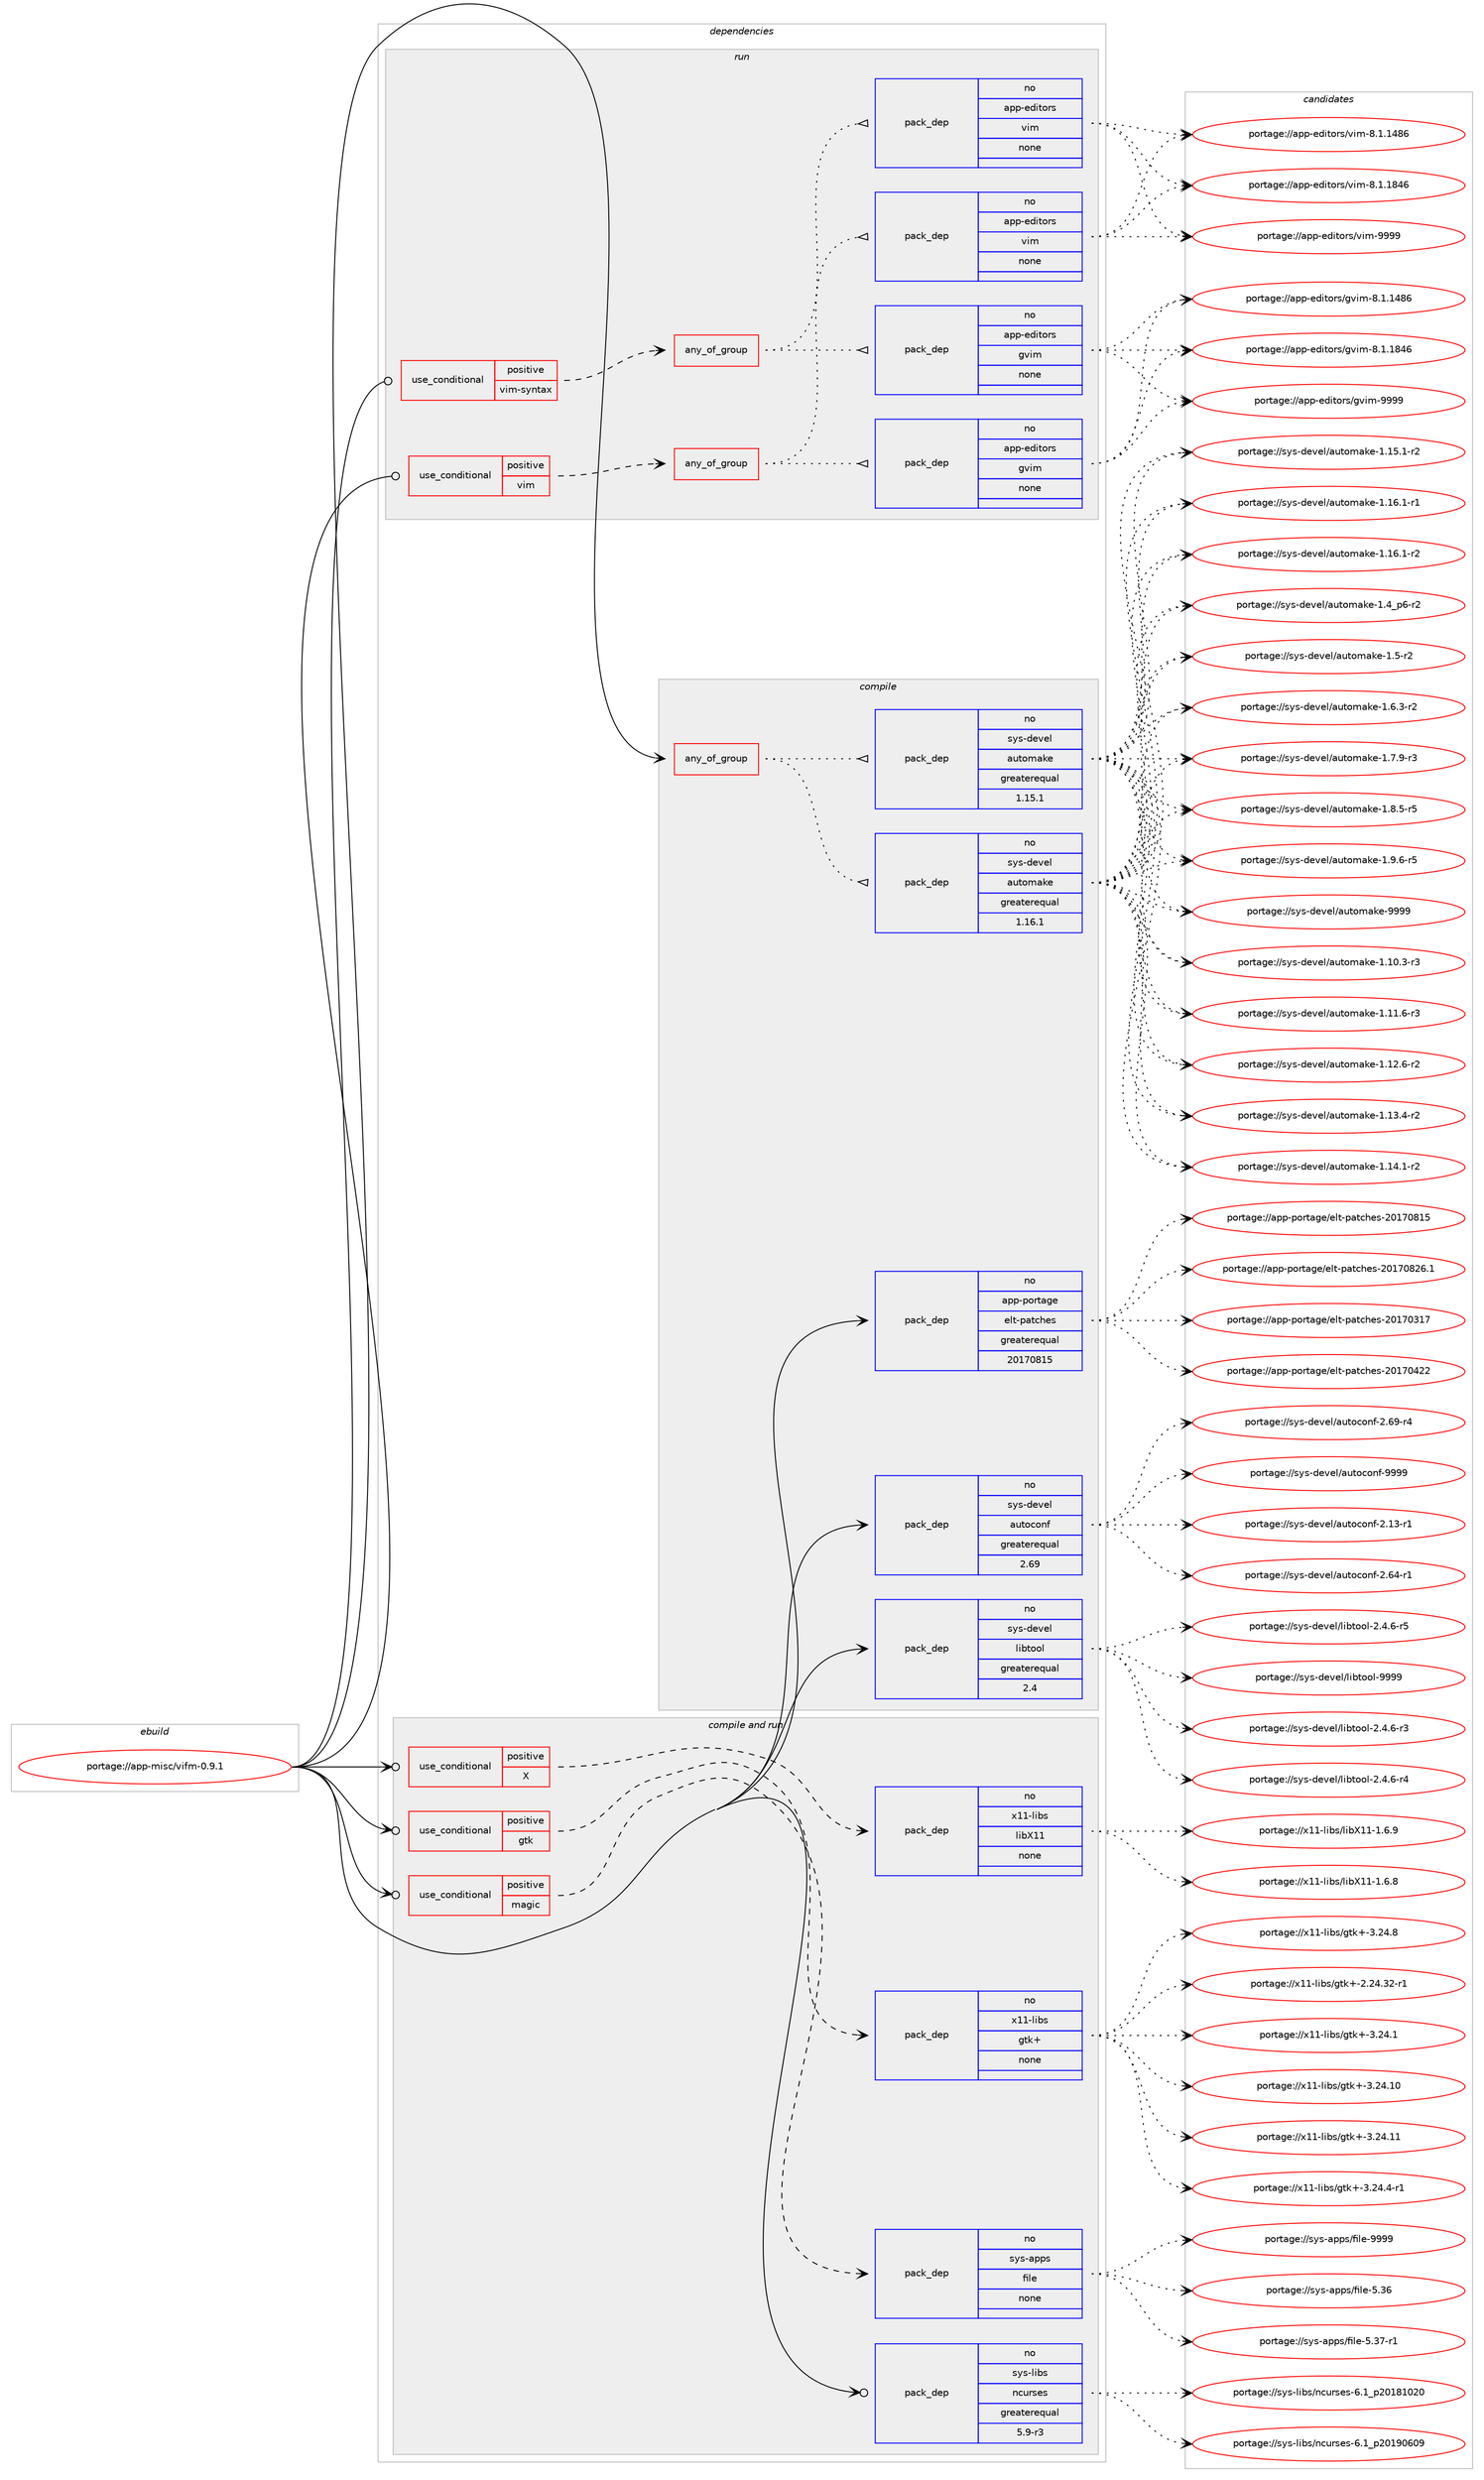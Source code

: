 digraph prolog {

# *************
# Graph options
# *************

newrank=true;
concentrate=true;
compound=true;
graph [rankdir=LR,fontname=Helvetica,fontsize=10,ranksep=1.5];#, ranksep=2.5, nodesep=0.2];
edge  [arrowhead=vee];
node  [fontname=Helvetica,fontsize=10];

# **********
# The ebuild
# **********

subgraph cluster_leftcol {
color=gray;
rank=same;
label=<<i>ebuild</i>>;
id [label="portage://app-misc/vifm-0.9.1", color=red, width=4, href="../app-misc/vifm-0.9.1.svg"];
}

# ****************
# The dependencies
# ****************

subgraph cluster_midcol {
color=gray;
label=<<i>dependencies</i>>;
subgraph cluster_compile {
fillcolor="#eeeeee";
style=filled;
label=<<i>compile</i>>;
subgraph any593 {
dependency36497 [label=<<TABLE BORDER="0" CELLBORDER="1" CELLSPACING="0" CELLPADDING="4"><TR><TD CELLPADDING="10">any_of_group</TD></TR></TABLE>>, shape=none, color=red];subgraph pack26763 {
dependency36498 [label=<<TABLE BORDER="0" CELLBORDER="1" CELLSPACING="0" CELLPADDING="4" WIDTH="220"><TR><TD ROWSPAN="6" CELLPADDING="30">pack_dep</TD></TR><TR><TD WIDTH="110">no</TD></TR><TR><TD>sys-devel</TD></TR><TR><TD>automake</TD></TR><TR><TD>greaterequal</TD></TR><TR><TD>1.16.1</TD></TR></TABLE>>, shape=none, color=blue];
}
dependency36497:e -> dependency36498:w [weight=20,style="dotted",arrowhead="oinv"];
subgraph pack26764 {
dependency36499 [label=<<TABLE BORDER="0" CELLBORDER="1" CELLSPACING="0" CELLPADDING="4" WIDTH="220"><TR><TD ROWSPAN="6" CELLPADDING="30">pack_dep</TD></TR><TR><TD WIDTH="110">no</TD></TR><TR><TD>sys-devel</TD></TR><TR><TD>automake</TD></TR><TR><TD>greaterequal</TD></TR><TR><TD>1.15.1</TD></TR></TABLE>>, shape=none, color=blue];
}
dependency36497:e -> dependency36499:w [weight=20,style="dotted",arrowhead="oinv"];
}
id:e -> dependency36497:w [weight=20,style="solid",arrowhead="vee"];
subgraph pack26765 {
dependency36500 [label=<<TABLE BORDER="0" CELLBORDER="1" CELLSPACING="0" CELLPADDING="4" WIDTH="220"><TR><TD ROWSPAN="6" CELLPADDING="30">pack_dep</TD></TR><TR><TD WIDTH="110">no</TD></TR><TR><TD>app-portage</TD></TR><TR><TD>elt-patches</TD></TR><TR><TD>greaterequal</TD></TR><TR><TD>20170815</TD></TR></TABLE>>, shape=none, color=blue];
}
id:e -> dependency36500:w [weight=20,style="solid",arrowhead="vee"];
subgraph pack26766 {
dependency36501 [label=<<TABLE BORDER="0" CELLBORDER="1" CELLSPACING="0" CELLPADDING="4" WIDTH="220"><TR><TD ROWSPAN="6" CELLPADDING="30">pack_dep</TD></TR><TR><TD WIDTH="110">no</TD></TR><TR><TD>sys-devel</TD></TR><TR><TD>autoconf</TD></TR><TR><TD>greaterequal</TD></TR><TR><TD>2.69</TD></TR></TABLE>>, shape=none, color=blue];
}
id:e -> dependency36501:w [weight=20,style="solid",arrowhead="vee"];
subgraph pack26767 {
dependency36502 [label=<<TABLE BORDER="0" CELLBORDER="1" CELLSPACING="0" CELLPADDING="4" WIDTH="220"><TR><TD ROWSPAN="6" CELLPADDING="30">pack_dep</TD></TR><TR><TD WIDTH="110">no</TD></TR><TR><TD>sys-devel</TD></TR><TR><TD>libtool</TD></TR><TR><TD>greaterequal</TD></TR><TR><TD>2.4</TD></TR></TABLE>>, shape=none, color=blue];
}
id:e -> dependency36502:w [weight=20,style="solid",arrowhead="vee"];
}
subgraph cluster_compileandrun {
fillcolor="#eeeeee";
style=filled;
label=<<i>compile and run</i>>;
subgraph cond9125 {
dependency36503 [label=<<TABLE BORDER="0" CELLBORDER="1" CELLSPACING="0" CELLPADDING="4"><TR><TD ROWSPAN="3" CELLPADDING="10">use_conditional</TD></TR><TR><TD>positive</TD></TR><TR><TD>X</TD></TR></TABLE>>, shape=none, color=red];
subgraph pack26768 {
dependency36504 [label=<<TABLE BORDER="0" CELLBORDER="1" CELLSPACING="0" CELLPADDING="4" WIDTH="220"><TR><TD ROWSPAN="6" CELLPADDING="30">pack_dep</TD></TR><TR><TD WIDTH="110">no</TD></TR><TR><TD>x11-libs</TD></TR><TR><TD>libX11</TD></TR><TR><TD>none</TD></TR><TR><TD></TD></TR></TABLE>>, shape=none, color=blue];
}
dependency36503:e -> dependency36504:w [weight=20,style="dashed",arrowhead="vee"];
}
id:e -> dependency36503:w [weight=20,style="solid",arrowhead="odotvee"];
subgraph cond9126 {
dependency36505 [label=<<TABLE BORDER="0" CELLBORDER="1" CELLSPACING="0" CELLPADDING="4"><TR><TD ROWSPAN="3" CELLPADDING="10">use_conditional</TD></TR><TR><TD>positive</TD></TR><TR><TD>gtk</TD></TR></TABLE>>, shape=none, color=red];
subgraph pack26769 {
dependency36506 [label=<<TABLE BORDER="0" CELLBORDER="1" CELLSPACING="0" CELLPADDING="4" WIDTH="220"><TR><TD ROWSPAN="6" CELLPADDING="30">pack_dep</TD></TR><TR><TD WIDTH="110">no</TD></TR><TR><TD>x11-libs</TD></TR><TR><TD>gtk+</TD></TR><TR><TD>none</TD></TR><TR><TD></TD></TR></TABLE>>, shape=none, color=blue];
}
dependency36505:e -> dependency36506:w [weight=20,style="dashed",arrowhead="vee"];
}
id:e -> dependency36505:w [weight=20,style="solid",arrowhead="odotvee"];
subgraph cond9127 {
dependency36507 [label=<<TABLE BORDER="0" CELLBORDER="1" CELLSPACING="0" CELLPADDING="4"><TR><TD ROWSPAN="3" CELLPADDING="10">use_conditional</TD></TR><TR><TD>positive</TD></TR><TR><TD>magic</TD></TR></TABLE>>, shape=none, color=red];
subgraph pack26770 {
dependency36508 [label=<<TABLE BORDER="0" CELLBORDER="1" CELLSPACING="0" CELLPADDING="4" WIDTH="220"><TR><TD ROWSPAN="6" CELLPADDING="30">pack_dep</TD></TR><TR><TD WIDTH="110">no</TD></TR><TR><TD>sys-apps</TD></TR><TR><TD>file</TD></TR><TR><TD>none</TD></TR><TR><TD></TD></TR></TABLE>>, shape=none, color=blue];
}
dependency36507:e -> dependency36508:w [weight=20,style="dashed",arrowhead="vee"];
}
id:e -> dependency36507:w [weight=20,style="solid",arrowhead="odotvee"];
subgraph pack26771 {
dependency36509 [label=<<TABLE BORDER="0" CELLBORDER="1" CELLSPACING="0" CELLPADDING="4" WIDTH="220"><TR><TD ROWSPAN="6" CELLPADDING="30">pack_dep</TD></TR><TR><TD WIDTH="110">no</TD></TR><TR><TD>sys-libs</TD></TR><TR><TD>ncurses</TD></TR><TR><TD>greaterequal</TD></TR><TR><TD>5.9-r3</TD></TR></TABLE>>, shape=none, color=blue];
}
id:e -> dependency36509:w [weight=20,style="solid",arrowhead="odotvee"];
}
subgraph cluster_run {
fillcolor="#eeeeee";
style=filled;
label=<<i>run</i>>;
subgraph cond9128 {
dependency36510 [label=<<TABLE BORDER="0" CELLBORDER="1" CELLSPACING="0" CELLPADDING="4"><TR><TD ROWSPAN="3" CELLPADDING="10">use_conditional</TD></TR><TR><TD>positive</TD></TR><TR><TD>vim</TD></TR></TABLE>>, shape=none, color=red];
subgraph any594 {
dependency36511 [label=<<TABLE BORDER="0" CELLBORDER="1" CELLSPACING="0" CELLPADDING="4"><TR><TD CELLPADDING="10">any_of_group</TD></TR></TABLE>>, shape=none, color=red];subgraph pack26772 {
dependency36512 [label=<<TABLE BORDER="0" CELLBORDER="1" CELLSPACING="0" CELLPADDING="4" WIDTH="220"><TR><TD ROWSPAN="6" CELLPADDING="30">pack_dep</TD></TR><TR><TD WIDTH="110">no</TD></TR><TR><TD>app-editors</TD></TR><TR><TD>vim</TD></TR><TR><TD>none</TD></TR><TR><TD></TD></TR></TABLE>>, shape=none, color=blue];
}
dependency36511:e -> dependency36512:w [weight=20,style="dotted",arrowhead="oinv"];
subgraph pack26773 {
dependency36513 [label=<<TABLE BORDER="0" CELLBORDER="1" CELLSPACING="0" CELLPADDING="4" WIDTH="220"><TR><TD ROWSPAN="6" CELLPADDING="30">pack_dep</TD></TR><TR><TD WIDTH="110">no</TD></TR><TR><TD>app-editors</TD></TR><TR><TD>gvim</TD></TR><TR><TD>none</TD></TR><TR><TD></TD></TR></TABLE>>, shape=none, color=blue];
}
dependency36511:e -> dependency36513:w [weight=20,style="dotted",arrowhead="oinv"];
}
dependency36510:e -> dependency36511:w [weight=20,style="dashed",arrowhead="vee"];
}
id:e -> dependency36510:w [weight=20,style="solid",arrowhead="odot"];
subgraph cond9129 {
dependency36514 [label=<<TABLE BORDER="0" CELLBORDER="1" CELLSPACING="0" CELLPADDING="4"><TR><TD ROWSPAN="3" CELLPADDING="10">use_conditional</TD></TR><TR><TD>positive</TD></TR><TR><TD>vim-syntax</TD></TR></TABLE>>, shape=none, color=red];
subgraph any595 {
dependency36515 [label=<<TABLE BORDER="0" CELLBORDER="1" CELLSPACING="0" CELLPADDING="4"><TR><TD CELLPADDING="10">any_of_group</TD></TR></TABLE>>, shape=none, color=red];subgraph pack26774 {
dependency36516 [label=<<TABLE BORDER="0" CELLBORDER="1" CELLSPACING="0" CELLPADDING="4" WIDTH="220"><TR><TD ROWSPAN="6" CELLPADDING="30">pack_dep</TD></TR><TR><TD WIDTH="110">no</TD></TR><TR><TD>app-editors</TD></TR><TR><TD>vim</TD></TR><TR><TD>none</TD></TR><TR><TD></TD></TR></TABLE>>, shape=none, color=blue];
}
dependency36515:e -> dependency36516:w [weight=20,style="dotted",arrowhead="oinv"];
subgraph pack26775 {
dependency36517 [label=<<TABLE BORDER="0" CELLBORDER="1" CELLSPACING="0" CELLPADDING="4" WIDTH="220"><TR><TD ROWSPAN="6" CELLPADDING="30">pack_dep</TD></TR><TR><TD WIDTH="110">no</TD></TR><TR><TD>app-editors</TD></TR><TR><TD>gvim</TD></TR><TR><TD>none</TD></TR><TR><TD></TD></TR></TABLE>>, shape=none, color=blue];
}
dependency36515:e -> dependency36517:w [weight=20,style="dotted",arrowhead="oinv"];
}
dependency36514:e -> dependency36515:w [weight=20,style="dashed",arrowhead="vee"];
}
id:e -> dependency36514:w [weight=20,style="solid",arrowhead="odot"];
}
}

# **************
# The candidates
# **************

subgraph cluster_choices {
rank=same;
color=gray;
label=<<i>candidates</i>>;

subgraph choice26763 {
color=black;
nodesep=1;
choiceportage11512111545100101118101108479711711611110997107101454946494846514511451 [label="portage://sys-devel/automake-1.10.3-r3", color=red, width=4,href="../sys-devel/automake-1.10.3-r3.svg"];
choiceportage11512111545100101118101108479711711611110997107101454946494946544511451 [label="portage://sys-devel/automake-1.11.6-r3", color=red, width=4,href="../sys-devel/automake-1.11.6-r3.svg"];
choiceportage11512111545100101118101108479711711611110997107101454946495046544511450 [label="portage://sys-devel/automake-1.12.6-r2", color=red, width=4,href="../sys-devel/automake-1.12.6-r2.svg"];
choiceportage11512111545100101118101108479711711611110997107101454946495146524511450 [label="portage://sys-devel/automake-1.13.4-r2", color=red, width=4,href="../sys-devel/automake-1.13.4-r2.svg"];
choiceportage11512111545100101118101108479711711611110997107101454946495246494511450 [label="portage://sys-devel/automake-1.14.1-r2", color=red, width=4,href="../sys-devel/automake-1.14.1-r2.svg"];
choiceportage11512111545100101118101108479711711611110997107101454946495346494511450 [label="portage://sys-devel/automake-1.15.1-r2", color=red, width=4,href="../sys-devel/automake-1.15.1-r2.svg"];
choiceportage11512111545100101118101108479711711611110997107101454946495446494511449 [label="portage://sys-devel/automake-1.16.1-r1", color=red, width=4,href="../sys-devel/automake-1.16.1-r1.svg"];
choiceportage11512111545100101118101108479711711611110997107101454946495446494511450 [label="portage://sys-devel/automake-1.16.1-r2", color=red, width=4,href="../sys-devel/automake-1.16.1-r2.svg"];
choiceportage115121115451001011181011084797117116111109971071014549465295112544511450 [label="portage://sys-devel/automake-1.4_p6-r2", color=red, width=4,href="../sys-devel/automake-1.4_p6-r2.svg"];
choiceportage11512111545100101118101108479711711611110997107101454946534511450 [label="portage://sys-devel/automake-1.5-r2", color=red, width=4,href="../sys-devel/automake-1.5-r2.svg"];
choiceportage115121115451001011181011084797117116111109971071014549465446514511450 [label="portage://sys-devel/automake-1.6.3-r2", color=red, width=4,href="../sys-devel/automake-1.6.3-r2.svg"];
choiceportage115121115451001011181011084797117116111109971071014549465546574511451 [label="portage://sys-devel/automake-1.7.9-r3", color=red, width=4,href="../sys-devel/automake-1.7.9-r3.svg"];
choiceportage115121115451001011181011084797117116111109971071014549465646534511453 [label="portage://sys-devel/automake-1.8.5-r5", color=red, width=4,href="../sys-devel/automake-1.8.5-r5.svg"];
choiceportage115121115451001011181011084797117116111109971071014549465746544511453 [label="portage://sys-devel/automake-1.9.6-r5", color=red, width=4,href="../sys-devel/automake-1.9.6-r5.svg"];
choiceportage115121115451001011181011084797117116111109971071014557575757 [label="portage://sys-devel/automake-9999", color=red, width=4,href="../sys-devel/automake-9999.svg"];
dependency36498:e -> choiceportage11512111545100101118101108479711711611110997107101454946494846514511451:w [style=dotted,weight="100"];
dependency36498:e -> choiceportage11512111545100101118101108479711711611110997107101454946494946544511451:w [style=dotted,weight="100"];
dependency36498:e -> choiceportage11512111545100101118101108479711711611110997107101454946495046544511450:w [style=dotted,weight="100"];
dependency36498:e -> choiceportage11512111545100101118101108479711711611110997107101454946495146524511450:w [style=dotted,weight="100"];
dependency36498:e -> choiceportage11512111545100101118101108479711711611110997107101454946495246494511450:w [style=dotted,weight="100"];
dependency36498:e -> choiceportage11512111545100101118101108479711711611110997107101454946495346494511450:w [style=dotted,weight="100"];
dependency36498:e -> choiceportage11512111545100101118101108479711711611110997107101454946495446494511449:w [style=dotted,weight="100"];
dependency36498:e -> choiceportage11512111545100101118101108479711711611110997107101454946495446494511450:w [style=dotted,weight="100"];
dependency36498:e -> choiceportage115121115451001011181011084797117116111109971071014549465295112544511450:w [style=dotted,weight="100"];
dependency36498:e -> choiceportage11512111545100101118101108479711711611110997107101454946534511450:w [style=dotted,weight="100"];
dependency36498:e -> choiceportage115121115451001011181011084797117116111109971071014549465446514511450:w [style=dotted,weight="100"];
dependency36498:e -> choiceportage115121115451001011181011084797117116111109971071014549465546574511451:w [style=dotted,weight="100"];
dependency36498:e -> choiceportage115121115451001011181011084797117116111109971071014549465646534511453:w [style=dotted,weight="100"];
dependency36498:e -> choiceportage115121115451001011181011084797117116111109971071014549465746544511453:w [style=dotted,weight="100"];
dependency36498:e -> choiceportage115121115451001011181011084797117116111109971071014557575757:w [style=dotted,weight="100"];
}
subgraph choice26764 {
color=black;
nodesep=1;
choiceportage11512111545100101118101108479711711611110997107101454946494846514511451 [label="portage://sys-devel/automake-1.10.3-r3", color=red, width=4,href="../sys-devel/automake-1.10.3-r3.svg"];
choiceportage11512111545100101118101108479711711611110997107101454946494946544511451 [label="portage://sys-devel/automake-1.11.6-r3", color=red, width=4,href="../sys-devel/automake-1.11.6-r3.svg"];
choiceportage11512111545100101118101108479711711611110997107101454946495046544511450 [label="portage://sys-devel/automake-1.12.6-r2", color=red, width=4,href="../sys-devel/automake-1.12.6-r2.svg"];
choiceportage11512111545100101118101108479711711611110997107101454946495146524511450 [label="portage://sys-devel/automake-1.13.4-r2", color=red, width=4,href="../sys-devel/automake-1.13.4-r2.svg"];
choiceportage11512111545100101118101108479711711611110997107101454946495246494511450 [label="portage://sys-devel/automake-1.14.1-r2", color=red, width=4,href="../sys-devel/automake-1.14.1-r2.svg"];
choiceportage11512111545100101118101108479711711611110997107101454946495346494511450 [label="portage://sys-devel/automake-1.15.1-r2", color=red, width=4,href="../sys-devel/automake-1.15.1-r2.svg"];
choiceportage11512111545100101118101108479711711611110997107101454946495446494511449 [label="portage://sys-devel/automake-1.16.1-r1", color=red, width=4,href="../sys-devel/automake-1.16.1-r1.svg"];
choiceportage11512111545100101118101108479711711611110997107101454946495446494511450 [label="portage://sys-devel/automake-1.16.1-r2", color=red, width=4,href="../sys-devel/automake-1.16.1-r2.svg"];
choiceportage115121115451001011181011084797117116111109971071014549465295112544511450 [label="portage://sys-devel/automake-1.4_p6-r2", color=red, width=4,href="../sys-devel/automake-1.4_p6-r2.svg"];
choiceportage11512111545100101118101108479711711611110997107101454946534511450 [label="portage://sys-devel/automake-1.5-r2", color=red, width=4,href="../sys-devel/automake-1.5-r2.svg"];
choiceportage115121115451001011181011084797117116111109971071014549465446514511450 [label="portage://sys-devel/automake-1.6.3-r2", color=red, width=4,href="../sys-devel/automake-1.6.3-r2.svg"];
choiceportage115121115451001011181011084797117116111109971071014549465546574511451 [label="portage://sys-devel/automake-1.7.9-r3", color=red, width=4,href="../sys-devel/automake-1.7.9-r3.svg"];
choiceportage115121115451001011181011084797117116111109971071014549465646534511453 [label="portage://sys-devel/automake-1.8.5-r5", color=red, width=4,href="../sys-devel/automake-1.8.5-r5.svg"];
choiceportage115121115451001011181011084797117116111109971071014549465746544511453 [label="portage://sys-devel/automake-1.9.6-r5", color=red, width=4,href="../sys-devel/automake-1.9.6-r5.svg"];
choiceportage115121115451001011181011084797117116111109971071014557575757 [label="portage://sys-devel/automake-9999", color=red, width=4,href="../sys-devel/automake-9999.svg"];
dependency36499:e -> choiceportage11512111545100101118101108479711711611110997107101454946494846514511451:w [style=dotted,weight="100"];
dependency36499:e -> choiceportage11512111545100101118101108479711711611110997107101454946494946544511451:w [style=dotted,weight="100"];
dependency36499:e -> choiceportage11512111545100101118101108479711711611110997107101454946495046544511450:w [style=dotted,weight="100"];
dependency36499:e -> choiceportage11512111545100101118101108479711711611110997107101454946495146524511450:w [style=dotted,weight="100"];
dependency36499:e -> choiceportage11512111545100101118101108479711711611110997107101454946495246494511450:w [style=dotted,weight="100"];
dependency36499:e -> choiceportage11512111545100101118101108479711711611110997107101454946495346494511450:w [style=dotted,weight="100"];
dependency36499:e -> choiceportage11512111545100101118101108479711711611110997107101454946495446494511449:w [style=dotted,weight="100"];
dependency36499:e -> choiceportage11512111545100101118101108479711711611110997107101454946495446494511450:w [style=dotted,weight="100"];
dependency36499:e -> choiceportage115121115451001011181011084797117116111109971071014549465295112544511450:w [style=dotted,weight="100"];
dependency36499:e -> choiceportage11512111545100101118101108479711711611110997107101454946534511450:w [style=dotted,weight="100"];
dependency36499:e -> choiceportage115121115451001011181011084797117116111109971071014549465446514511450:w [style=dotted,weight="100"];
dependency36499:e -> choiceportage115121115451001011181011084797117116111109971071014549465546574511451:w [style=dotted,weight="100"];
dependency36499:e -> choiceportage115121115451001011181011084797117116111109971071014549465646534511453:w [style=dotted,weight="100"];
dependency36499:e -> choiceportage115121115451001011181011084797117116111109971071014549465746544511453:w [style=dotted,weight="100"];
dependency36499:e -> choiceportage115121115451001011181011084797117116111109971071014557575757:w [style=dotted,weight="100"];
}
subgraph choice26765 {
color=black;
nodesep=1;
choiceportage97112112451121111141169710310147101108116451129711699104101115455048495548514955 [label="portage://app-portage/elt-patches-20170317", color=red, width=4,href="../app-portage/elt-patches-20170317.svg"];
choiceportage97112112451121111141169710310147101108116451129711699104101115455048495548525050 [label="portage://app-portage/elt-patches-20170422", color=red, width=4,href="../app-portage/elt-patches-20170422.svg"];
choiceportage97112112451121111141169710310147101108116451129711699104101115455048495548564953 [label="portage://app-portage/elt-patches-20170815", color=red, width=4,href="../app-portage/elt-patches-20170815.svg"];
choiceportage971121124511211111411697103101471011081164511297116991041011154550484955485650544649 [label="portage://app-portage/elt-patches-20170826.1", color=red, width=4,href="../app-portage/elt-patches-20170826.1.svg"];
dependency36500:e -> choiceportage97112112451121111141169710310147101108116451129711699104101115455048495548514955:w [style=dotted,weight="100"];
dependency36500:e -> choiceportage97112112451121111141169710310147101108116451129711699104101115455048495548525050:w [style=dotted,weight="100"];
dependency36500:e -> choiceportage97112112451121111141169710310147101108116451129711699104101115455048495548564953:w [style=dotted,weight="100"];
dependency36500:e -> choiceportage971121124511211111411697103101471011081164511297116991041011154550484955485650544649:w [style=dotted,weight="100"];
}
subgraph choice26766 {
color=black;
nodesep=1;
choiceportage1151211154510010111810110847971171161119911111010245504649514511449 [label="portage://sys-devel/autoconf-2.13-r1", color=red, width=4,href="../sys-devel/autoconf-2.13-r1.svg"];
choiceportage1151211154510010111810110847971171161119911111010245504654524511449 [label="portage://sys-devel/autoconf-2.64-r1", color=red, width=4,href="../sys-devel/autoconf-2.64-r1.svg"];
choiceportage1151211154510010111810110847971171161119911111010245504654574511452 [label="portage://sys-devel/autoconf-2.69-r4", color=red, width=4,href="../sys-devel/autoconf-2.69-r4.svg"];
choiceportage115121115451001011181011084797117116111991111101024557575757 [label="portage://sys-devel/autoconf-9999", color=red, width=4,href="../sys-devel/autoconf-9999.svg"];
dependency36501:e -> choiceportage1151211154510010111810110847971171161119911111010245504649514511449:w [style=dotted,weight="100"];
dependency36501:e -> choiceportage1151211154510010111810110847971171161119911111010245504654524511449:w [style=dotted,weight="100"];
dependency36501:e -> choiceportage1151211154510010111810110847971171161119911111010245504654574511452:w [style=dotted,weight="100"];
dependency36501:e -> choiceportage115121115451001011181011084797117116111991111101024557575757:w [style=dotted,weight="100"];
}
subgraph choice26767 {
color=black;
nodesep=1;
choiceportage1151211154510010111810110847108105981161111111084550465246544511451 [label="portage://sys-devel/libtool-2.4.6-r3", color=red, width=4,href="../sys-devel/libtool-2.4.6-r3.svg"];
choiceportage1151211154510010111810110847108105981161111111084550465246544511452 [label="portage://sys-devel/libtool-2.4.6-r4", color=red, width=4,href="../sys-devel/libtool-2.4.6-r4.svg"];
choiceportage1151211154510010111810110847108105981161111111084550465246544511453 [label="portage://sys-devel/libtool-2.4.6-r5", color=red, width=4,href="../sys-devel/libtool-2.4.6-r5.svg"];
choiceportage1151211154510010111810110847108105981161111111084557575757 [label="portage://sys-devel/libtool-9999", color=red, width=4,href="../sys-devel/libtool-9999.svg"];
dependency36502:e -> choiceportage1151211154510010111810110847108105981161111111084550465246544511451:w [style=dotted,weight="100"];
dependency36502:e -> choiceportage1151211154510010111810110847108105981161111111084550465246544511452:w [style=dotted,weight="100"];
dependency36502:e -> choiceportage1151211154510010111810110847108105981161111111084550465246544511453:w [style=dotted,weight="100"];
dependency36502:e -> choiceportage1151211154510010111810110847108105981161111111084557575757:w [style=dotted,weight="100"];
}
subgraph choice26768 {
color=black;
nodesep=1;
choiceportage120494945108105981154710810598884949454946544656 [label="portage://x11-libs/libX11-1.6.8", color=red, width=4,href="../x11-libs/libX11-1.6.8.svg"];
choiceportage120494945108105981154710810598884949454946544657 [label="portage://x11-libs/libX11-1.6.9", color=red, width=4,href="../x11-libs/libX11-1.6.9.svg"];
dependency36504:e -> choiceportage120494945108105981154710810598884949454946544656:w [style=dotted,weight="100"];
dependency36504:e -> choiceportage120494945108105981154710810598884949454946544657:w [style=dotted,weight="100"];
}
subgraph choice26769 {
color=black;
nodesep=1;
choiceportage12049494510810598115471031161074345504650524651504511449 [label="portage://x11-libs/gtk+-2.24.32-r1", color=red, width=4,href="../x11-libs/gtk+-2.24.32-r1.svg"];
choiceportage12049494510810598115471031161074345514650524649 [label="portage://x11-libs/gtk+-3.24.1", color=red, width=4,href="../x11-libs/gtk+-3.24.1.svg"];
choiceportage1204949451081059811547103116107434551465052464948 [label="portage://x11-libs/gtk+-3.24.10", color=red, width=4,href="../x11-libs/gtk+-3.24.10.svg"];
choiceportage1204949451081059811547103116107434551465052464949 [label="portage://x11-libs/gtk+-3.24.11", color=red, width=4,href="../x11-libs/gtk+-3.24.11.svg"];
choiceportage120494945108105981154710311610743455146505246524511449 [label="portage://x11-libs/gtk+-3.24.4-r1", color=red, width=4,href="../x11-libs/gtk+-3.24.4-r1.svg"];
choiceportage12049494510810598115471031161074345514650524656 [label="portage://x11-libs/gtk+-3.24.8", color=red, width=4,href="../x11-libs/gtk+-3.24.8.svg"];
dependency36506:e -> choiceportage12049494510810598115471031161074345504650524651504511449:w [style=dotted,weight="100"];
dependency36506:e -> choiceportage12049494510810598115471031161074345514650524649:w [style=dotted,weight="100"];
dependency36506:e -> choiceportage1204949451081059811547103116107434551465052464948:w [style=dotted,weight="100"];
dependency36506:e -> choiceportage1204949451081059811547103116107434551465052464949:w [style=dotted,weight="100"];
dependency36506:e -> choiceportage120494945108105981154710311610743455146505246524511449:w [style=dotted,weight="100"];
dependency36506:e -> choiceportage12049494510810598115471031161074345514650524656:w [style=dotted,weight="100"];
}
subgraph choice26770 {
color=black;
nodesep=1;
choiceportage1151211154597112112115471021051081014553465154 [label="portage://sys-apps/file-5.36", color=red, width=4,href="../sys-apps/file-5.36.svg"];
choiceportage11512111545971121121154710210510810145534651554511449 [label="portage://sys-apps/file-5.37-r1", color=red, width=4,href="../sys-apps/file-5.37-r1.svg"];
choiceportage1151211154597112112115471021051081014557575757 [label="portage://sys-apps/file-9999", color=red, width=4,href="../sys-apps/file-9999.svg"];
dependency36508:e -> choiceportage1151211154597112112115471021051081014553465154:w [style=dotted,weight="100"];
dependency36508:e -> choiceportage11512111545971121121154710210510810145534651554511449:w [style=dotted,weight="100"];
dependency36508:e -> choiceportage1151211154597112112115471021051081014557575757:w [style=dotted,weight="100"];
}
subgraph choice26771 {
color=black;
nodesep=1;
choiceportage1151211154510810598115471109911711411510111545544649951125048495649485048 [label="portage://sys-libs/ncurses-6.1_p20181020", color=red, width=4,href="../sys-libs/ncurses-6.1_p20181020.svg"];
choiceportage1151211154510810598115471109911711411510111545544649951125048495748544857 [label="portage://sys-libs/ncurses-6.1_p20190609", color=red, width=4,href="../sys-libs/ncurses-6.1_p20190609.svg"];
dependency36509:e -> choiceportage1151211154510810598115471109911711411510111545544649951125048495649485048:w [style=dotted,weight="100"];
dependency36509:e -> choiceportage1151211154510810598115471109911711411510111545544649951125048495748544857:w [style=dotted,weight="100"];
}
subgraph choice26772 {
color=black;
nodesep=1;
choiceportage971121124510110010511611111411547118105109455646494649525654 [label="portage://app-editors/vim-8.1.1486", color=red, width=4,href="../app-editors/vim-8.1.1486.svg"];
choiceportage971121124510110010511611111411547118105109455646494649565254 [label="portage://app-editors/vim-8.1.1846", color=red, width=4,href="../app-editors/vim-8.1.1846.svg"];
choiceportage9711211245101100105116111114115471181051094557575757 [label="portage://app-editors/vim-9999", color=red, width=4,href="../app-editors/vim-9999.svg"];
dependency36512:e -> choiceportage971121124510110010511611111411547118105109455646494649525654:w [style=dotted,weight="100"];
dependency36512:e -> choiceportage971121124510110010511611111411547118105109455646494649565254:w [style=dotted,weight="100"];
dependency36512:e -> choiceportage9711211245101100105116111114115471181051094557575757:w [style=dotted,weight="100"];
}
subgraph choice26773 {
color=black;
nodesep=1;
choiceportage971121124510110010511611111411547103118105109455646494649525654 [label="portage://app-editors/gvim-8.1.1486", color=red, width=4,href="../app-editors/gvim-8.1.1486.svg"];
choiceportage971121124510110010511611111411547103118105109455646494649565254 [label="portage://app-editors/gvim-8.1.1846", color=red, width=4,href="../app-editors/gvim-8.1.1846.svg"];
choiceportage9711211245101100105116111114115471031181051094557575757 [label="portage://app-editors/gvim-9999", color=red, width=4,href="../app-editors/gvim-9999.svg"];
dependency36513:e -> choiceportage971121124510110010511611111411547103118105109455646494649525654:w [style=dotted,weight="100"];
dependency36513:e -> choiceportage971121124510110010511611111411547103118105109455646494649565254:w [style=dotted,weight="100"];
dependency36513:e -> choiceportage9711211245101100105116111114115471031181051094557575757:w [style=dotted,weight="100"];
}
subgraph choice26774 {
color=black;
nodesep=1;
choiceportage971121124510110010511611111411547118105109455646494649525654 [label="portage://app-editors/vim-8.1.1486", color=red, width=4,href="../app-editors/vim-8.1.1486.svg"];
choiceportage971121124510110010511611111411547118105109455646494649565254 [label="portage://app-editors/vim-8.1.1846", color=red, width=4,href="../app-editors/vim-8.1.1846.svg"];
choiceportage9711211245101100105116111114115471181051094557575757 [label="portage://app-editors/vim-9999", color=red, width=4,href="../app-editors/vim-9999.svg"];
dependency36516:e -> choiceportage971121124510110010511611111411547118105109455646494649525654:w [style=dotted,weight="100"];
dependency36516:e -> choiceportage971121124510110010511611111411547118105109455646494649565254:w [style=dotted,weight="100"];
dependency36516:e -> choiceportage9711211245101100105116111114115471181051094557575757:w [style=dotted,weight="100"];
}
subgraph choice26775 {
color=black;
nodesep=1;
choiceportage971121124510110010511611111411547103118105109455646494649525654 [label="portage://app-editors/gvim-8.1.1486", color=red, width=4,href="../app-editors/gvim-8.1.1486.svg"];
choiceportage971121124510110010511611111411547103118105109455646494649565254 [label="portage://app-editors/gvim-8.1.1846", color=red, width=4,href="../app-editors/gvim-8.1.1846.svg"];
choiceportage9711211245101100105116111114115471031181051094557575757 [label="portage://app-editors/gvim-9999", color=red, width=4,href="../app-editors/gvim-9999.svg"];
dependency36517:e -> choiceportage971121124510110010511611111411547103118105109455646494649525654:w [style=dotted,weight="100"];
dependency36517:e -> choiceportage971121124510110010511611111411547103118105109455646494649565254:w [style=dotted,weight="100"];
dependency36517:e -> choiceportage9711211245101100105116111114115471031181051094557575757:w [style=dotted,weight="100"];
}
}

}
